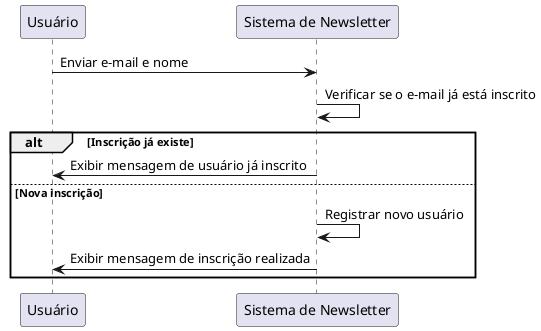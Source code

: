 @startuml
participant "Usuário" as user
participant "Sistema de Newsletter" as system

user -> system: Enviar e-mail e nome
system -> system: Verificar se o e-mail já está inscrito
alt Inscrição já existe
    system -> user: Exibir mensagem de usuário já inscrito
else Nova inscrição
    system -> system: Registrar novo usuário
    system -> user: Exibir mensagem de inscrição realizada
end
@enduml
